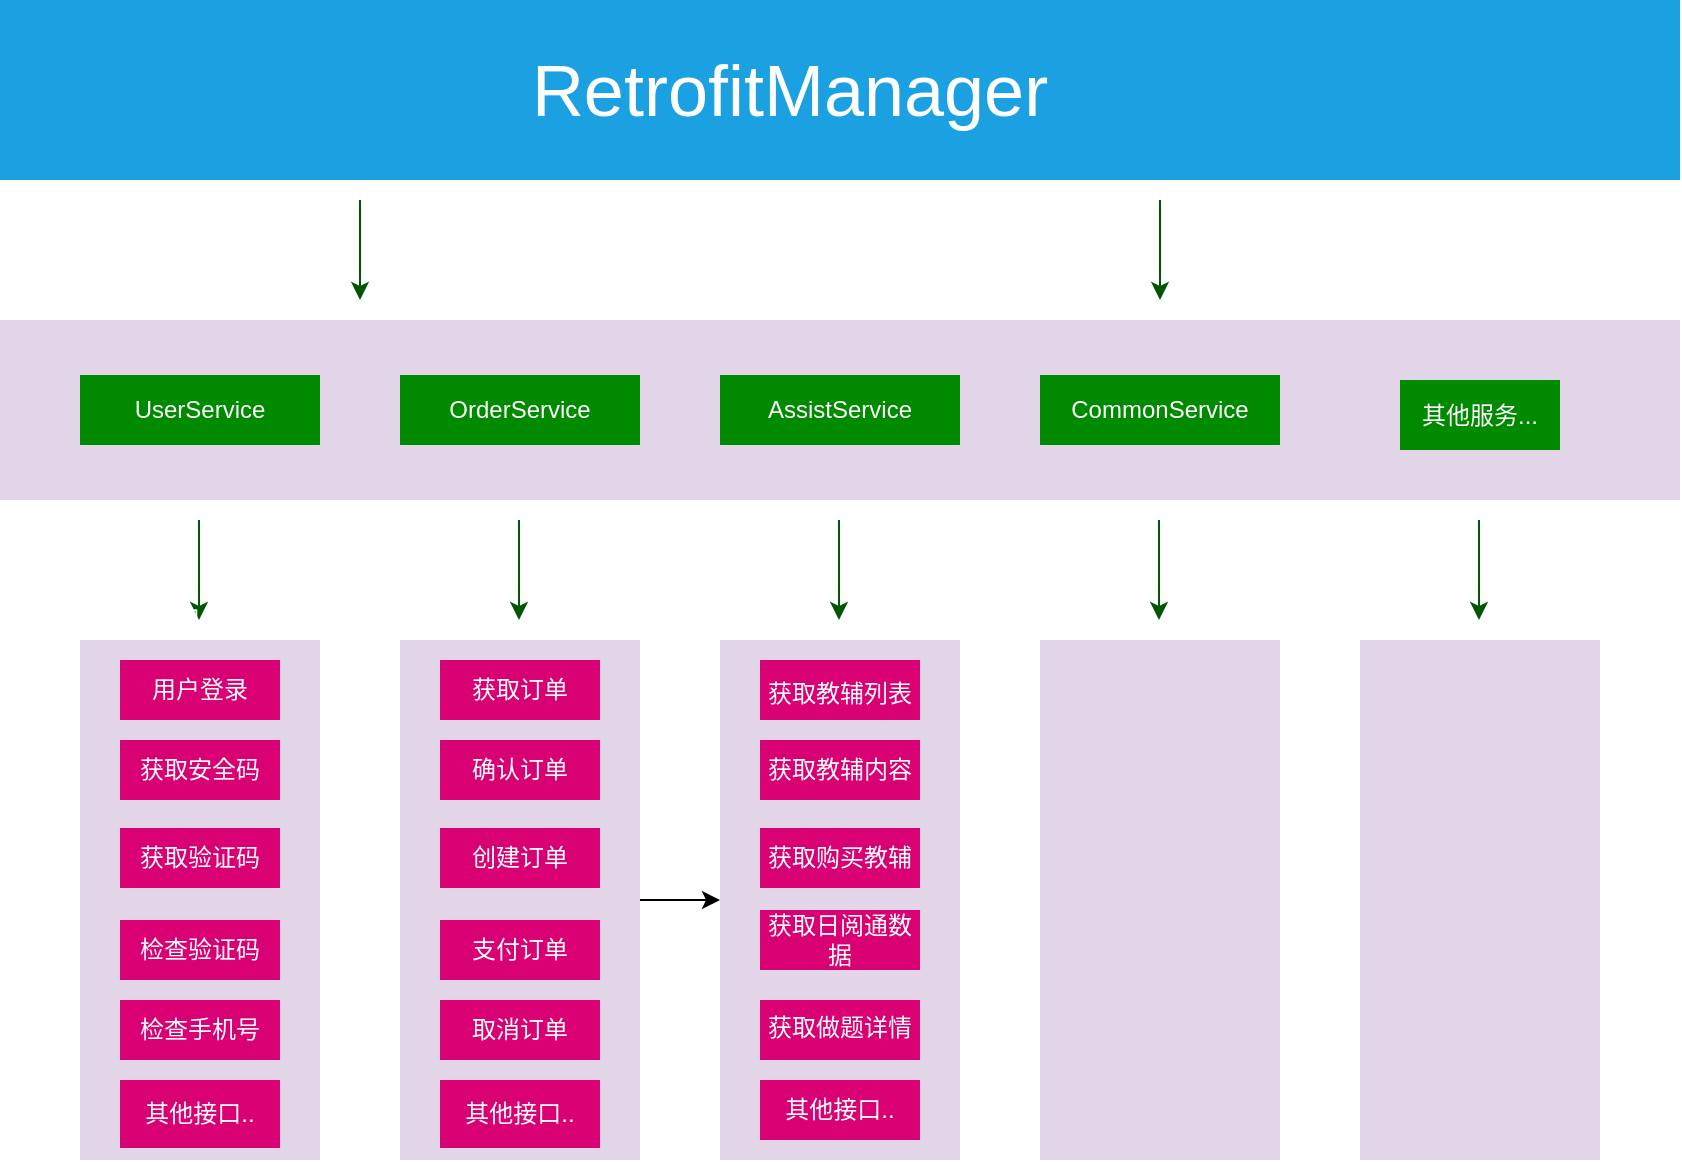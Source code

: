 <mxfile version="14.8.2" type="github">
  <diagram id="Ht1M8jgEwFfnCIfOTk4-" name="Page-1">
    <mxGraphModel dx="1372" dy="743" grid="1" gridSize="10" guides="1" tooltips="1" connect="1" arrows="1" fold="1" page="1" pageScale="1" pageWidth="1169" pageHeight="827" math="0" shadow="0">
      <root>
        <mxCell id="0" />
        <mxCell id="1" parent="0" />
        <mxCell id="s-kTB0kEWbQ2VdYI4u_3-1" value="" style="rounded=0;whiteSpace=wrap;html=1;fillColor=#1ba1e2;fontColor=#ffffff;strokeColor=none;" vertex="1" parent="1">
          <mxGeometry x="240" width="840" height="90" as="geometry" />
        </mxCell>
        <mxCell id="s-kTB0kEWbQ2VdYI4u_3-2" value="&lt;font style=&quot;font-size: 36px&quot;&gt;RetrofitManager&lt;/font&gt;" style="text;html=1;strokeColor=none;fillColor=none;align=center;verticalAlign=middle;whiteSpace=wrap;rounded=0;fontColor=#FFFFFF;" vertex="1" parent="1">
          <mxGeometry x="590" y="30" width="90" height="30" as="geometry" />
        </mxCell>
        <mxCell id="s-kTB0kEWbQ2VdYI4u_3-3" value="" style="rounded=0;whiteSpace=wrap;html=1;fillColor=#e1d5e7;strokeColor=none;" vertex="1" parent="1">
          <mxGeometry x="240" y="160" width="840" height="90" as="geometry" />
        </mxCell>
        <mxCell id="s-kTB0kEWbQ2VdYI4u_3-4" value="UserService" style="rounded=0;whiteSpace=wrap;html=1;fillColor=#008a00;fontColor=#ffffff;strokeColor=none;" vertex="1" parent="1">
          <mxGeometry x="280" y="187.5" width="120" height="35" as="geometry" />
        </mxCell>
        <mxCell id="s-kTB0kEWbQ2VdYI4u_3-5" value="CommonService" style="rounded=0;whiteSpace=wrap;html=1;fillColor=#008a00;fontColor=#ffffff;strokeColor=none;" vertex="1" parent="1">
          <mxGeometry x="760" y="187.5" width="120" height="35" as="geometry" />
        </mxCell>
        <mxCell id="s-kTB0kEWbQ2VdYI4u_3-6" value="AssistService" style="rounded=0;whiteSpace=wrap;html=1;fillColor=#008a00;fontColor=#ffffff;strokeColor=none;" vertex="1" parent="1">
          <mxGeometry x="600" y="187.5" width="120" height="35" as="geometry" />
        </mxCell>
        <mxCell id="s-kTB0kEWbQ2VdYI4u_3-7" value="OrderService" style="rounded=0;whiteSpace=wrap;html=1;fillColor=#008a00;fontColor=#ffffff;strokeColor=none;" vertex="1" parent="1">
          <mxGeometry x="440" y="187.5" width="120" height="35" as="geometry" />
        </mxCell>
        <mxCell id="s-kTB0kEWbQ2VdYI4u_3-9" value="&lt;div style=&quot;font-size: 16px&quot;&gt;&lt;br&gt;&lt;/div&gt;" style="rounded=0;whiteSpace=wrap;html=1;align=left;fillColor=#e1d5e7;strokeColor=none;" vertex="1" parent="1">
          <mxGeometry x="280" y="320" width="120" height="260" as="geometry" />
        </mxCell>
        <mxCell id="s-kTB0kEWbQ2VdYI4u_3-10" value="" style="endArrow=classic;html=1;fillColor=#008a00;strokeColor=#005700;" edge="1" parent="1">
          <mxGeometry width="50" height="50" relative="1" as="geometry">
            <mxPoint x="420" y="100" as="sourcePoint" />
            <mxPoint x="420" y="150" as="targetPoint" />
          </mxGeometry>
        </mxCell>
        <mxCell id="s-kTB0kEWbQ2VdYI4u_3-11" value="" style="endArrow=classic;html=1;fillColor=#008a00;strokeColor=#005700;" edge="1" parent="1">
          <mxGeometry width="50" height="50" relative="1" as="geometry">
            <mxPoint x="820" y="100" as="sourcePoint" />
            <mxPoint x="820" y="150" as="targetPoint" />
          </mxGeometry>
        </mxCell>
        <mxCell id="s-kTB0kEWbQ2VdYI4u_3-12" value="" style="endArrow=classic;html=1;fillColor=#008a00;strokeColor=#005700;" edge="1" parent="1">
          <mxGeometry width="50" height="50" relative="1" as="geometry">
            <mxPoint x="339.5" y="260" as="sourcePoint" />
            <mxPoint x="339.5" y="310" as="targetPoint" />
          </mxGeometry>
        </mxCell>
        <mxCell id="s-kTB0kEWbQ2VdYI4u_3-17" value="其他服务..." style="rounded=0;whiteSpace=wrap;html=1;fillColor=#008a00;fontColor=#ffffff;strokeColor=none;" vertex="1" parent="1">
          <mxGeometry x="940" y="190" width="80" height="35" as="geometry" />
        </mxCell>
        <mxCell id="s-kTB0kEWbQ2VdYI4u_3-18" value="用户登录" style="rounded=0;whiteSpace=wrap;html=1;fontColor=#ffffff;fillColor=#d80073;strokeColor=none;" vertex="1" parent="1">
          <mxGeometry x="300" y="330" width="80" height="30" as="geometry" />
        </mxCell>
        <mxCell id="s-kTB0kEWbQ2VdYI4u_3-19" value="用户" style="text;html=1;strokeColor=none;fillColor=none;align=center;verticalAlign=middle;whiteSpace=wrap;rounded=0;fontColor=#FFFFFF;" vertex="1" parent="1">
          <mxGeometry x="320" y="300" width="40" height="20" as="geometry" />
        </mxCell>
        <mxCell id="s-kTB0kEWbQ2VdYI4u_3-20" value="获取安全码" style="rounded=0;whiteSpace=wrap;html=1;fontColor=#ffffff;fillColor=#d80073;strokeColor=none;" vertex="1" parent="1">
          <mxGeometry x="300" y="370" width="80" height="30" as="geometry" />
        </mxCell>
        <mxCell id="s-kTB0kEWbQ2VdYI4u_3-21" value="获取验证码" style="rounded=0;whiteSpace=wrap;html=1;fontColor=#ffffff;fillColor=#d80073;strokeColor=none;" vertex="1" parent="1">
          <mxGeometry x="300" y="414" width="80" height="30" as="geometry" />
        </mxCell>
        <mxCell id="s-kTB0kEWbQ2VdYI4u_3-22" value="检查验证码" style="rounded=0;whiteSpace=wrap;html=1;fontColor=#ffffff;fillColor=#d80073;strokeColor=none;" vertex="1" parent="1">
          <mxGeometry x="300" y="460" width="80" height="30" as="geometry" />
        </mxCell>
        <mxCell id="s-kTB0kEWbQ2VdYI4u_3-23" value="检查手机号" style="rounded=0;whiteSpace=wrap;html=1;fontColor=#ffffff;fillColor=#d80073;strokeColor=none;" vertex="1" parent="1">
          <mxGeometry x="300" y="500" width="80" height="30" as="geometry" />
        </mxCell>
        <mxCell id="s-kTB0kEWbQ2VdYI4u_3-24" value="其他接口.." style="rounded=0;whiteSpace=wrap;html=1;fontColor=#ffffff;fillColor=#d80073;strokeColor=none;" vertex="1" parent="1">
          <mxGeometry x="300" y="540" width="80" height="34" as="geometry" />
        </mxCell>
        <mxCell id="s-kTB0kEWbQ2VdYI4u_3-37" value="" style="edgeStyle=orthogonalEdgeStyle;rounded=0;orthogonalLoop=1;jettySize=auto;html=1;fontColor=#FFFFFF;" edge="1" parent="1" source="s-kTB0kEWbQ2VdYI4u_3-26" target="s-kTB0kEWbQ2VdYI4u_3-27">
          <mxGeometry relative="1" as="geometry" />
        </mxCell>
        <mxCell id="s-kTB0kEWbQ2VdYI4u_3-26" value="&lt;div style=&quot;font-size: 16px&quot;&gt;&lt;br&gt;&lt;/div&gt;" style="rounded=0;whiteSpace=wrap;html=1;align=left;fillColor=#e1d5e7;strokeColor=none;" vertex="1" parent="1">
          <mxGeometry x="440" y="320" width="120" height="260" as="geometry" />
        </mxCell>
        <mxCell id="s-kTB0kEWbQ2VdYI4u_3-27" value="&lt;div style=&quot;font-size: 16px&quot;&gt;&lt;br&gt;&lt;/div&gt;" style="rounded=0;whiteSpace=wrap;html=1;align=left;fillColor=#e1d5e7;strokeColor=none;" vertex="1" parent="1">
          <mxGeometry x="600" y="320" width="120" height="260" as="geometry" />
        </mxCell>
        <mxCell id="s-kTB0kEWbQ2VdYI4u_3-28" value="&lt;div style=&quot;font-size: 16px&quot;&gt;&lt;br&gt;&lt;/div&gt;" style="rounded=0;whiteSpace=wrap;html=1;align=left;fillColor=#e1d5e7;strokeColor=none;" vertex="1" parent="1">
          <mxGeometry x="760" y="320" width="120" height="260" as="geometry" />
        </mxCell>
        <mxCell id="s-kTB0kEWbQ2VdYI4u_3-29" value="&lt;div style=&quot;font-size: 16px&quot;&gt;&lt;br&gt;&lt;/div&gt;" style="rounded=0;whiteSpace=wrap;html=1;align=left;fillColor=#e1d5e7;strokeColor=none;" vertex="1" parent="1">
          <mxGeometry x="920" y="320" width="120" height="260" as="geometry" />
        </mxCell>
        <mxCell id="s-kTB0kEWbQ2VdYI4u_3-30" value="" style="endArrow=classic;html=1;fillColor=#008a00;strokeColor=#005700;" edge="1" parent="1">
          <mxGeometry width="50" height="50" relative="1" as="geometry">
            <mxPoint x="499.5" y="260" as="sourcePoint" />
            <mxPoint x="499.5" y="310" as="targetPoint" />
          </mxGeometry>
        </mxCell>
        <mxCell id="s-kTB0kEWbQ2VdYI4u_3-31" value="" style="endArrow=classic;html=1;fillColor=#008a00;strokeColor=#005700;" edge="1" parent="1">
          <mxGeometry width="50" height="50" relative="1" as="geometry">
            <mxPoint x="659.5" y="260" as="sourcePoint" />
            <mxPoint x="659.5" y="310" as="targetPoint" />
          </mxGeometry>
        </mxCell>
        <mxCell id="s-kTB0kEWbQ2VdYI4u_3-32" value="" style="endArrow=classic;html=1;fillColor=#008a00;strokeColor=#005700;" edge="1" parent="1">
          <mxGeometry width="50" height="50" relative="1" as="geometry">
            <mxPoint x="819.5" y="260" as="sourcePoint" />
            <mxPoint x="819.5" y="310" as="targetPoint" />
          </mxGeometry>
        </mxCell>
        <mxCell id="s-kTB0kEWbQ2VdYI4u_3-33" value="" style="endArrow=classic;html=1;fillColor=#008a00;strokeColor=#005700;" edge="1" parent="1">
          <mxGeometry width="50" height="50" relative="1" as="geometry">
            <mxPoint x="979.5" y="260" as="sourcePoint" />
            <mxPoint x="979.5" y="310" as="targetPoint" />
          </mxGeometry>
        </mxCell>
        <mxCell id="s-kTB0kEWbQ2VdYI4u_3-35" value="&lt;span style=&quot;color: rgba(0 , 0 , 0 , 0) ; font-family: monospace ; font-size: 0px&quot;&gt;获取&lt;/span&gt;" style="rounded=0;whiteSpace=wrap;html=1;fontColor=#ffffff;fillColor=#d80073;strokeColor=none;" vertex="1" parent="1">
          <mxGeometry x="460" y="330" width="80" height="30" as="geometry" />
        </mxCell>
        <mxCell id="s-kTB0kEWbQ2VdYI4u_3-36" value="获取订单" style="text;html=1;strokeColor=none;fillColor=none;align=center;verticalAlign=middle;whiteSpace=wrap;rounded=0;fontColor=#FFFFFF;" vertex="1" parent="1">
          <mxGeometry x="475" y="332" width="50" height="25" as="geometry" />
        </mxCell>
        <mxCell id="s-kTB0kEWbQ2VdYI4u_3-40" value="&lt;span style=&quot;color: rgba(0 , 0 , 0 , 0) ; font-family: monospace ; font-size: 0px&quot;&gt;方法&lt;/span&gt;" style="rounded=0;whiteSpace=wrap;html=1;fontColor=#ffffff;fillColor=#d80073;strokeColor=none;" vertex="1" parent="1">
          <mxGeometry x="460" y="370" width="80" height="30" as="geometry" />
        </mxCell>
        <mxCell id="s-kTB0kEWbQ2VdYI4u_3-41" value="&lt;span style=&quot;color: rgba(0 , 0 , 0 , 0) ; font-family: monospace ; font-size: 0px&quot;&gt;获取&lt;/span&gt;" style="rounded=0;whiteSpace=wrap;html=1;fontColor=#ffffff;fillColor=#d80073;strokeColor=none;" vertex="1" parent="1">
          <mxGeometry x="460" y="414" width="80" height="30" as="geometry" />
        </mxCell>
        <mxCell id="s-kTB0kEWbQ2VdYI4u_3-42" value="&lt;span style=&quot;color: rgba(0 , 0 , 0 , 0) ; font-family: monospace ; font-size: 0px&quot;&gt;获取&lt;/span&gt;" style="rounded=0;whiteSpace=wrap;html=1;fontColor=#ffffff;fillColor=#d80073;strokeColor=none;" vertex="1" parent="1">
          <mxGeometry x="460" y="460" width="80" height="30" as="geometry" />
        </mxCell>
        <mxCell id="s-kTB0kEWbQ2VdYI4u_3-43" value="确认订单" style="text;html=1;strokeColor=none;fillColor=none;align=center;verticalAlign=middle;whiteSpace=wrap;rounded=0;fontColor=#FFFFFF;" vertex="1" parent="1">
          <mxGeometry x="470" y="375" width="60" height="20" as="geometry" />
        </mxCell>
        <mxCell id="s-kTB0kEWbQ2VdYI4u_3-44" value="创建订单" style="text;html=1;strokeColor=none;fillColor=none;align=center;verticalAlign=middle;whiteSpace=wrap;rounded=0;fontColor=#FFFFFF;" vertex="1" parent="1">
          <mxGeometry x="470" y="419" width="60" height="20" as="geometry" />
        </mxCell>
        <mxCell id="s-kTB0kEWbQ2VdYI4u_3-45" value="支付订单" style="text;html=1;strokeColor=none;fillColor=none;align=center;verticalAlign=middle;whiteSpace=wrap;rounded=0;fontColor=#FFFFFF;" vertex="1" parent="1">
          <mxGeometry x="470" y="465" width="60" height="20" as="geometry" />
        </mxCell>
        <mxCell id="s-kTB0kEWbQ2VdYI4u_3-46" value="&lt;span style=&quot;color: rgba(0 , 0 , 0 , 0) ; font-family: monospace ; font-size: 0px&quot;&gt;获取&lt;/span&gt;" style="rounded=0;whiteSpace=wrap;html=1;fontColor=#ffffff;fillColor=#d80073;strokeColor=none;" vertex="1" parent="1">
          <mxGeometry x="460" y="500" width="80" height="30" as="geometry" />
        </mxCell>
        <mxCell id="s-kTB0kEWbQ2VdYI4u_3-47" value="取消订单" style="text;html=1;strokeColor=none;fillColor=none;align=center;verticalAlign=middle;whiteSpace=wrap;rounded=0;fontColor=#FFFFFF;" vertex="1" parent="1">
          <mxGeometry x="470" y="507.5" width="60" height="15" as="geometry" />
        </mxCell>
        <mxCell id="s-kTB0kEWbQ2VdYI4u_3-48" value="其他接口.." style="rounded=0;whiteSpace=wrap;html=1;fontColor=#ffffff;fillColor=#d80073;strokeColor=none;" vertex="1" parent="1">
          <mxGeometry x="460" y="540" width="80" height="34" as="geometry" />
        </mxCell>
        <mxCell id="s-kTB0kEWbQ2VdYI4u_3-49" value="&lt;span style=&quot;color: rgba(0 , 0 , 0 , 0) ; font-family: monospace ; font-size: 0px&quot;&gt;获取&lt;/span&gt;" style="rounded=0;whiteSpace=wrap;html=1;fontColor=#ffffff;fillColor=#d80073;strokeColor=none;" vertex="1" parent="1">
          <mxGeometry x="620" y="330" width="80" height="30" as="geometry" />
        </mxCell>
        <mxCell id="s-kTB0kEWbQ2VdYI4u_3-51" value="Text" style="text;html=1;strokeColor=none;fillColor=none;align=center;verticalAlign=middle;whiteSpace=wrap;rounded=0;fontColor=#FFFFFF;" vertex="1" parent="1">
          <mxGeometry x="680" y="270" width="40" height="20" as="geometry" />
        </mxCell>
        <mxCell id="s-kTB0kEWbQ2VdYI4u_3-53" value="获取教辅列表" style="text;html=1;strokeColor=none;fillColor=none;align=center;verticalAlign=middle;whiteSpace=wrap;rounded=0;fontColor=#FFFFFF;" vertex="1" parent="1">
          <mxGeometry x="620" y="337" width="80" height="20" as="geometry" />
        </mxCell>
        <mxCell id="s-kTB0kEWbQ2VdYI4u_3-55" value="&lt;span style=&quot;color: rgba(0 , 0 , 0 , 0) ; font-family: monospace ; font-size: 0px&quot;&gt;获取&lt;/span&gt;" style="rounded=0;whiteSpace=wrap;html=1;fontColor=#ffffff;fillColor=#d80073;strokeColor=none;" vertex="1" parent="1">
          <mxGeometry x="620" y="370" width="80" height="30" as="geometry" />
        </mxCell>
        <mxCell id="s-kTB0kEWbQ2VdYI4u_3-56" value="获取教辅内容" style="text;html=1;strokeColor=none;fillColor=none;align=center;verticalAlign=middle;whiteSpace=wrap;rounded=0;fontColor=#FFFFFF;" vertex="1" parent="1">
          <mxGeometry x="620" y="375" width="80" height="20" as="geometry" />
        </mxCell>
        <mxCell id="s-kTB0kEWbQ2VdYI4u_3-59" value="&lt;span style=&quot;color: rgba(0 , 0 , 0 , 0) ; font-family: monospace ; font-size: 0px&quot;&gt;获取&lt;/span&gt;" style="rounded=0;whiteSpace=wrap;html=1;fontColor=#ffffff;fillColor=#d80073;strokeColor=none;" vertex="1" parent="1">
          <mxGeometry x="620" y="414" width="80" height="30" as="geometry" />
        </mxCell>
        <mxCell id="s-kTB0kEWbQ2VdYI4u_3-60" value="&lt;span style=&quot;color: rgba(0 , 0 , 0 , 0) ; font-family: monospace ; font-size: 0px&quot;&gt;获取&lt;/span&gt;" style="rounded=0;whiteSpace=wrap;html=1;fontColor=#ffffff;fillColor=#d80073;strokeColor=none;" vertex="1" parent="1">
          <mxGeometry x="620" y="455" width="80" height="30" as="geometry" />
        </mxCell>
        <mxCell id="s-kTB0kEWbQ2VdYI4u_3-61" value="&lt;span style=&quot;color: rgba(0 , 0 , 0 , 0) ; font-family: monospace ; font-size: 0px&quot;&gt;获取&lt;/span&gt;" style="rounded=0;whiteSpace=wrap;html=1;fontColor=#ffffff;fillColor=#d80073;strokeColor=none;" vertex="1" parent="1">
          <mxGeometry x="620" y="500" width="80" height="30" as="geometry" />
        </mxCell>
        <mxCell id="s-kTB0kEWbQ2VdYI4u_3-62" value="&lt;span style=&quot;color: rgba(0 , 0 , 0 , 0) ; font-family: monospace ; font-size: 0px&quot;&gt;获取&lt;/span&gt;" style="rounded=0;whiteSpace=wrap;html=1;fontColor=#ffffff;fillColor=#d80073;strokeColor=none;" vertex="1" parent="1">
          <mxGeometry x="620" y="540" width="80" height="30" as="geometry" />
        </mxCell>
        <mxCell id="s-kTB0kEWbQ2VdYI4u_3-63" value="获取购买教辅" style="text;html=1;strokeColor=none;fillColor=none;align=center;verticalAlign=middle;whiteSpace=wrap;rounded=0;fontColor=#FFFFFF;" vertex="1" parent="1">
          <mxGeometry x="620" y="419" width="80" height="20" as="geometry" />
        </mxCell>
        <mxCell id="s-kTB0kEWbQ2VdYI4u_3-64" value="获取日阅通数据" style="text;html=1;strokeColor=none;fillColor=none;align=center;verticalAlign=middle;whiteSpace=wrap;rounded=0;fontColor=#FFFFFF;" vertex="1" parent="1">
          <mxGeometry x="620" y="460" width="80" height="20" as="geometry" />
        </mxCell>
        <mxCell id="s-kTB0kEWbQ2VdYI4u_3-65" value="获取做题详情" style="text;html=1;strokeColor=none;fillColor=none;align=center;verticalAlign=middle;whiteSpace=wrap;rounded=0;fontColor=#FFFFFF;" vertex="1" parent="1">
          <mxGeometry x="620" y="504" width="80" height="20" as="geometry" />
        </mxCell>
        <mxCell id="s-kTB0kEWbQ2VdYI4u_3-66" value="其他接口.." style="text;html=1;strokeColor=none;fillColor=none;align=center;verticalAlign=middle;whiteSpace=wrap;rounded=0;fontColor=#FFFFFF;" vertex="1" parent="1">
          <mxGeometry x="620" y="545" width="80" height="20" as="geometry" />
        </mxCell>
      </root>
    </mxGraphModel>
  </diagram>
</mxfile>
